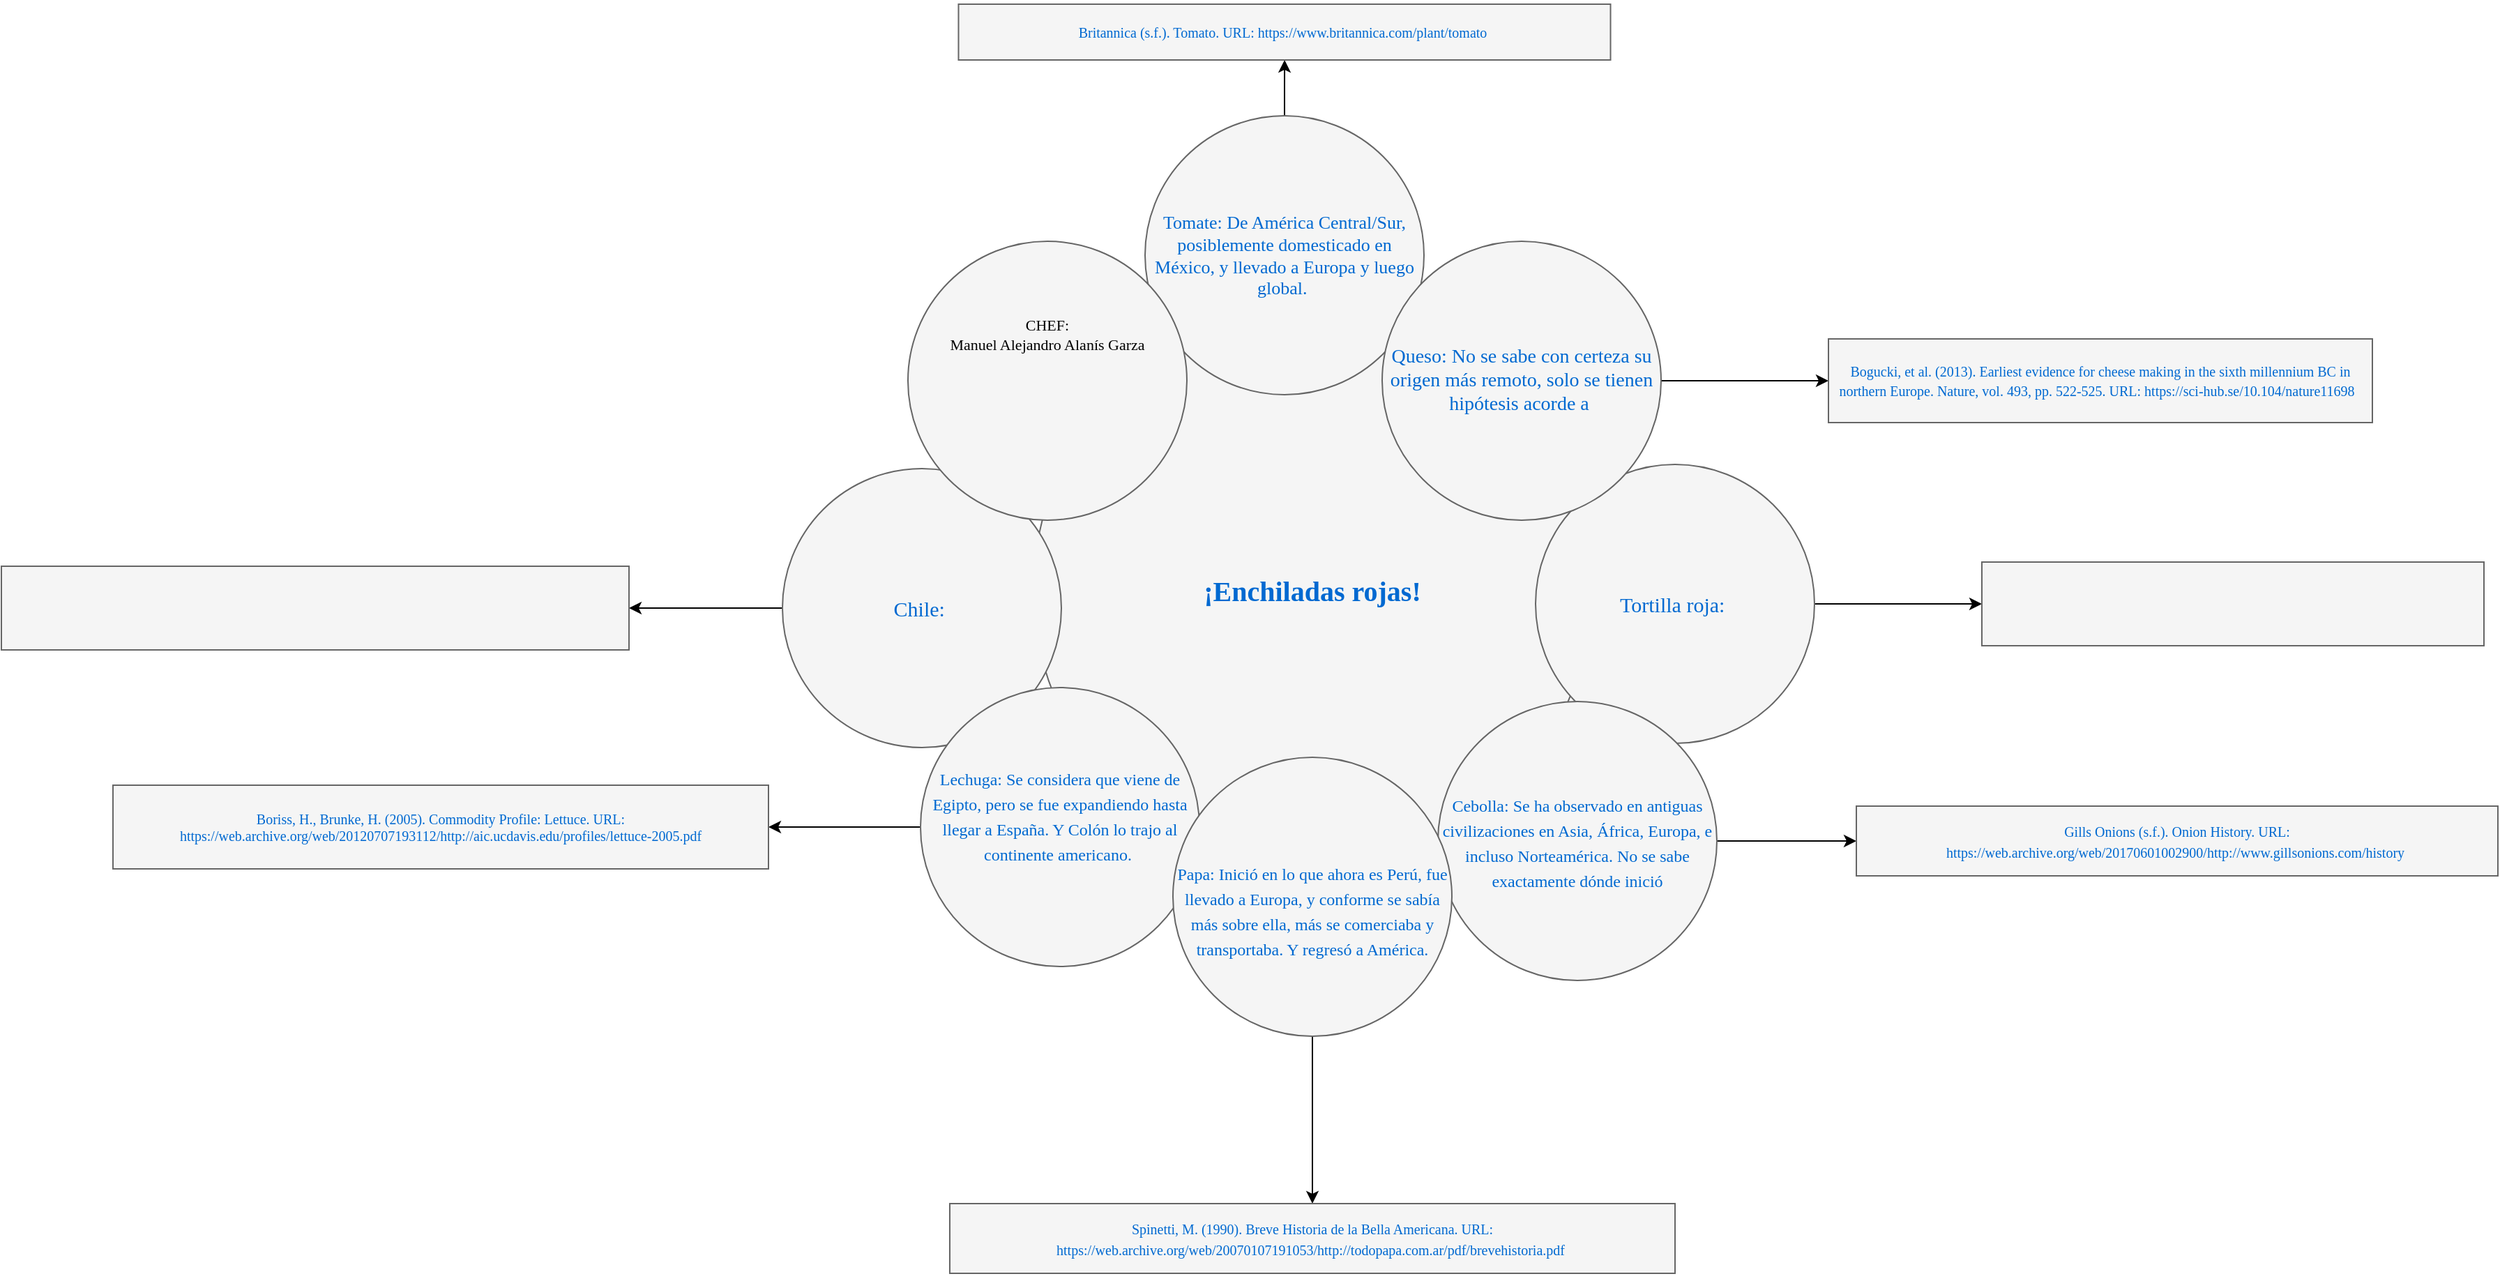 <mxfile version="20.5.3" type="github">
  <diagram name="Page-1" id="dd472eb7-4b8b-5cd9-a60b-b15522922e76">
    <mxGraphModel dx="1968" dy="1300" grid="1" gridSize="10" guides="1" tooltips="1" connect="1" arrows="1" fold="1" page="1" pageScale="1" pageWidth="1100" pageHeight="850" background="none" math="0" shadow="0">
      <root>
        <mxCell id="0" />
        <mxCell id="1" parent="0" />
        <mxCell id="374e34682ed331ee-1" value="¡Enchiladas rojas!" style="ellipse;whiteSpace=wrap;html=1;rounded=0;shadow=0;dashed=0;comic=0;fontFamily=Verdana;fontSize=20;fontColor=#0069D1;fillColor=#f5f5f5;strokeColor=#666666;fontStyle=1" parent="1" vertex="1">
          <mxGeometry x="330" y="180" width="400" height="400" as="geometry" />
        </mxCell>
        <mxCell id="xvJGu8YhzxAPybP7-k_y-7" value="" style="edgeStyle=orthogonalEdgeStyle;rounded=0;orthogonalLoop=1;jettySize=auto;html=1;fontSize=15;" edge="1" parent="1" source="45236fa5f4b8e91a-1" target="xvJGu8YhzxAPybP7-k_y-6">
          <mxGeometry relative="1" as="geometry" />
        </mxCell>
        <mxCell id="45236fa5f4b8e91a-1" value="Tomate: De América Central/Sur, posiblemente domesticado en México, y llevado a Europa y luego global.&amp;nbsp;" style="ellipse;whiteSpace=wrap;html=1;rounded=0;shadow=0;dashed=0;comic=0;fontFamily=Verdana;fontSize=13;fontColor=#0069D1;fillColor=#f5f5f5;strokeColor=#666666;" parent="1" vertex="1">
          <mxGeometry x="410" y="40" width="200" height="200" as="geometry" />
        </mxCell>
        <mxCell id="xvJGu8YhzxAPybP7-k_y-26" value="" style="edgeStyle=orthogonalEdgeStyle;rounded=0;orthogonalLoop=1;jettySize=auto;html=1;fontSize=20;fontColor=#000000;" edge="1" parent="1" source="45236fa5f4b8e91a-2" target="xvJGu8YhzxAPybP7-k_y-25">
          <mxGeometry relative="1" as="geometry" />
        </mxCell>
        <mxCell id="xvJGu8YhzxAPybP7-k_y-16" value="" style="edgeStyle=orthogonalEdgeStyle;rounded=0;orthogonalLoop=1;jettySize=auto;html=1;fontSize=11;" edge="1" parent="1" source="45236fa5f4b8e91a-3" target="xvJGu8YhzxAPybP7-k_y-15">
          <mxGeometry relative="1" as="geometry" />
        </mxCell>
        <mxCell id="45236fa5f4b8e91a-3" value="Tortilla roja:&amp;nbsp;" style="ellipse;whiteSpace=wrap;html=1;rounded=0;shadow=0;dashed=0;comic=0;fontFamily=Verdana;fontSize=15;fontColor=#0069D1;fillColor=#f5f5f5;strokeColor=#666666;" parent="1" vertex="1">
          <mxGeometry x="690" y="290" width="200" height="200" as="geometry" />
        </mxCell>
        <mxCell id="xvJGu8YhzxAPybP7-k_y-20" value="" style="edgeStyle=orthogonalEdgeStyle;rounded=0;orthogonalLoop=1;jettySize=auto;html=1;fontSize=11;" edge="1" parent="1" source="45236fa5f4b8e91a-4" target="xvJGu8YhzxAPybP7-k_y-19">
          <mxGeometry relative="1" as="geometry" />
        </mxCell>
        <mxCell id="45236fa5f4b8e91a-4" value="Chile:&amp;nbsp;" style="ellipse;whiteSpace=wrap;html=1;rounded=0;shadow=0;dashed=0;comic=0;fontFamily=Verdana;fontSize=15;fontColor=#0069D1;fillColor=#f5f5f5;strokeColor=#666666;" parent="1" vertex="1">
          <mxGeometry x="150" y="293" width="200" height="200" as="geometry" />
        </mxCell>
        <mxCell id="45236fa5f4b8e91a-5" value="&lt;font color=&quot;#000000&quot; style=&quot;font-size: 11px;&quot;&gt;CHEF:&lt;br style=&quot;font-size: 11px;&quot;&gt;Manuel Alejandro Alanís Garza&lt;br style=&quot;font-size: 11px;&quot;&gt;&lt;br&gt;&lt;br&gt;&lt;br style=&quot;font-size: 11px;&quot;&gt;&lt;br style=&quot;font-size: 11px;&quot;&gt;&lt;br style=&quot;font-size: 11px;&quot;&gt;&lt;/font&gt;" style="ellipse;whiteSpace=wrap;html=1;rounded=0;shadow=0;dashed=0;comic=0;fontFamily=Verdana;fontSize=11;fontColor=#0069D1;fillColor=#f5f5f5;strokeColor=#666666;" parent="1" vertex="1">
          <mxGeometry x="240" y="130" width="200" height="200" as="geometry" />
        </mxCell>
        <mxCell id="xvJGu8YhzxAPybP7-k_y-13" value="" style="edgeStyle=orthogonalEdgeStyle;rounded=0;orthogonalLoop=1;jettySize=auto;html=1;fontSize=13;" edge="1" parent="1" source="45236fa5f4b8e91a-6" target="xvJGu8YhzxAPybP7-k_y-12">
          <mxGeometry relative="1" as="geometry" />
        </mxCell>
        <mxCell id="45236fa5f4b8e91a-6" value="Queso: No se sabe con certeza su origen más remoto, solo se tienen hipótesis acorde a&amp;nbsp;" style="ellipse;whiteSpace=wrap;html=1;rounded=0;shadow=0;dashed=0;comic=0;fontFamily=Verdana;fontSize=14;fontColor=#0069D1;fillColor=#f5f5f5;strokeColor=#666666;" parent="1" vertex="1">
          <mxGeometry x="580" y="130" width="200" height="200" as="geometry" />
        </mxCell>
        <mxCell id="xvJGu8YhzxAPybP7-k_y-18" value="" style="edgeStyle=orthogonalEdgeStyle;rounded=0;orthogonalLoop=1;jettySize=auto;html=1;fontSize=11;" edge="1" parent="1" source="45236fa5f4b8e91a-7" target="xvJGu8YhzxAPybP7-k_y-17">
          <mxGeometry relative="1" as="geometry" />
        </mxCell>
        <mxCell id="45236fa5f4b8e91a-7" value="&lt;font style=&quot;font-size: 12px;&quot;&gt;Cebolla: Se ha observado en antiguas civilizaciones en Asia, África, Europa, e incluso Norteamérica. No se sabe exactamente dónde inició&lt;/font&gt;" style="ellipse;whiteSpace=wrap;html=1;rounded=0;shadow=0;dashed=0;comic=0;fontFamily=Verdana;fontSize=15;fontColor=#0069D1;fillColor=#f5f5f5;strokeColor=#666666;" parent="1" vertex="1">
          <mxGeometry x="620" y="460" width="200" height="200" as="geometry" />
        </mxCell>
        <mxCell id="xvJGu8YhzxAPybP7-k_y-22" value="" style="edgeStyle=orthogonalEdgeStyle;rounded=0;orthogonalLoop=1;jettySize=auto;html=1;fontSize=10;" edge="1" parent="1" source="45236fa5f4b8e91a-8">
          <mxGeometry relative="1" as="geometry">
            <mxPoint x="140" y="550" as="targetPoint" />
          </mxGeometry>
        </mxCell>
        <mxCell id="45236fa5f4b8e91a-8" value="&lt;font style=&quot;font-size: 12px;&quot;&gt;Lechuga:&amp;nbsp;Se considera que viene de Egipto, pero se fue expandiendo hasta llegar a España. Y Colón lo trajo al continente americano.&amp;nbsp;&lt;br&gt;&lt;br&gt;&lt;/font&gt;" style="ellipse;whiteSpace=wrap;html=1;rounded=0;shadow=0;dashed=0;comic=0;fontFamily=Verdana;fontSize=15;fontColor=#0069D1;fillColor=#f5f5f5;strokeColor=#666666;" parent="1" vertex="1">
          <mxGeometry x="249" y="450" width="200" height="200" as="geometry" />
        </mxCell>
        <mxCell id="xvJGu8YhzxAPybP7-k_y-6" value="&lt;p style=&quot;line-height: 90%;&quot;&gt;&lt;font style=&quot;font-size: 10px;&quot;&gt;Britannica (s.f.). Tomato.&amp;nbsp;URL:&amp;nbsp;https://www.britannica.com/plant/tomato&amp;nbsp;&lt;/font&gt;&lt;/p&gt;" style="whiteSpace=wrap;html=1;fontSize=15;fontFamily=Verdana;fillColor=#f5f5f5;strokeColor=#666666;fontColor=#0069D1;rounded=0;shadow=0;dashed=0;comic=0;verticalAlign=middle;" vertex="1" parent="1">
          <mxGeometry x="276.25" y="-40" width="467.5" height="40" as="geometry" />
        </mxCell>
        <mxCell id="xvJGu8YhzxAPybP7-k_y-12" value="&lt;p style=&quot;line-height: 90%;&quot;&gt;&lt;font style=&quot;font-size: 10px;&quot;&gt;Bogucki, et al. (2013). Earliest evidence for cheese making in the sixth millennium BC in northern Europe. Nature, vol. 493, pp. 522-525. URL: https://sci-hub.se/10.104/nature11698&amp;nbsp;&amp;nbsp;&lt;/font&gt;&lt;/p&gt;" style="whiteSpace=wrap;html=1;fontSize=14;fontFamily=Verdana;fillColor=#f5f5f5;strokeColor=#666666;fontColor=#0069D1;rounded=0;shadow=0;dashed=0;comic=0;" vertex="1" parent="1">
          <mxGeometry x="900" y="200" width="390" height="60" as="geometry" />
        </mxCell>
        <mxCell id="xvJGu8YhzxAPybP7-k_y-15" value="" style="whiteSpace=wrap;html=1;fontSize=15;fontFamily=Verdana;fillColor=#f5f5f5;strokeColor=#666666;fontColor=#0069D1;rounded=0;shadow=0;dashed=0;comic=0;" vertex="1" parent="1">
          <mxGeometry x="1010" y="360" width="360" height="60" as="geometry" />
        </mxCell>
        <mxCell id="xvJGu8YhzxAPybP7-k_y-17" value="&lt;p style=&quot;line-height: 90%;&quot;&gt;&lt;font style=&quot;font-size: 10px;&quot;&gt;Gills Onions (s.f.). Onion History. URL: https://web.archive.org/web/20170601002900/http://www.gillsonions.com/history&amp;nbsp;&lt;/font&gt;&lt;/p&gt;" style="whiteSpace=wrap;html=1;fontSize=15;fontFamily=Verdana;fillColor=#f5f5f5;strokeColor=#666666;fontColor=#0069D1;rounded=0;shadow=0;dashed=0;comic=0;" vertex="1" parent="1">
          <mxGeometry x="920" y="535" width="460" height="50" as="geometry" />
        </mxCell>
        <mxCell id="xvJGu8YhzxAPybP7-k_y-19" value="" style="whiteSpace=wrap;html=1;fontSize=15;fontFamily=Verdana;fillColor=#f5f5f5;strokeColor=#666666;fontColor=#0069D1;rounded=0;shadow=0;dashed=0;comic=0;" vertex="1" parent="1">
          <mxGeometry x="-410" y="363" width="450" height="60" as="geometry" />
        </mxCell>
        <mxCell id="xvJGu8YhzxAPybP7-k_y-23" value="Boriss, H., Brunke, H. (2005). Commodity Profile: Lettuce. URL: https://web.archive.org/web/20120707193112/http://aic.ucdavis.edu/profiles/lettuce-2005.pdf" style="whiteSpace=wrap;html=1;fontSize=10;fontFamily=Verdana;fillColor=#f5f5f5;strokeColor=#666666;fontColor=#0069D1;rounded=0;shadow=0;dashed=0;comic=0;" vertex="1" parent="1">
          <mxGeometry x="-330" y="520" width="470" height="60" as="geometry" />
        </mxCell>
        <mxCell id="xvJGu8YhzxAPybP7-k_y-24" value="" style="shape=image;verticalLabelPosition=bottom;labelBackgroundColor=default;verticalAlign=top;aspect=fixed;imageAspect=0;image=https://creazilla-store.fra1.digitaloceanspaces.com/cliparts/35947/chef-cook-clipart-xl.png;" vertex="1" parent="1">
          <mxGeometry x="350" y="230" width="99" height="184.51" as="geometry" />
        </mxCell>
        <mxCell id="xvJGu8YhzxAPybP7-k_y-25" value="&lt;p style=&quot;line-height: 90%;&quot;&gt;&lt;font style=&quot;font-size: 10px;&quot;&gt;Spinetti, M. (1990). Breve Historia de la Bella Americana. URL: https://web.archive.org/web/20070107191053/http://todopapa.com.ar/pdf/brevehistoria.pdf&amp;nbsp;&lt;/font&gt;&lt;/p&gt;" style="whiteSpace=wrap;html=1;fontSize=15;fontFamily=Verdana;fillColor=#f5f5f5;strokeColor=#666666;fontColor=#0069D1;rounded=0;shadow=0;dashed=0;comic=0;" vertex="1" parent="1">
          <mxGeometry x="270" y="820" width="520" height="50" as="geometry" />
        </mxCell>
        <mxCell id="45236fa5f4b8e91a-2" value="&lt;font style=&quot;font-size: 12px;&quot;&gt;&lt;br&gt;Papa:&amp;nbsp;Inició en lo que ahora es Perú, fue llevado a Europa, y conforme se sabía más sobre ella, más se comerciaba y transportaba. Y regresó a América.&lt;/font&gt;" style="ellipse;whiteSpace=wrap;html=1;rounded=0;shadow=0;dashed=0;comic=0;fontFamily=Verdana;fontSize=15;fontColor=#0069D1;fillColor=#f5f5f5;strokeColor=#666666;" parent="1" vertex="1">
          <mxGeometry x="430" y="500" width="200" height="200" as="geometry" />
        </mxCell>
      </root>
    </mxGraphModel>
  </diagram>
</mxfile>
